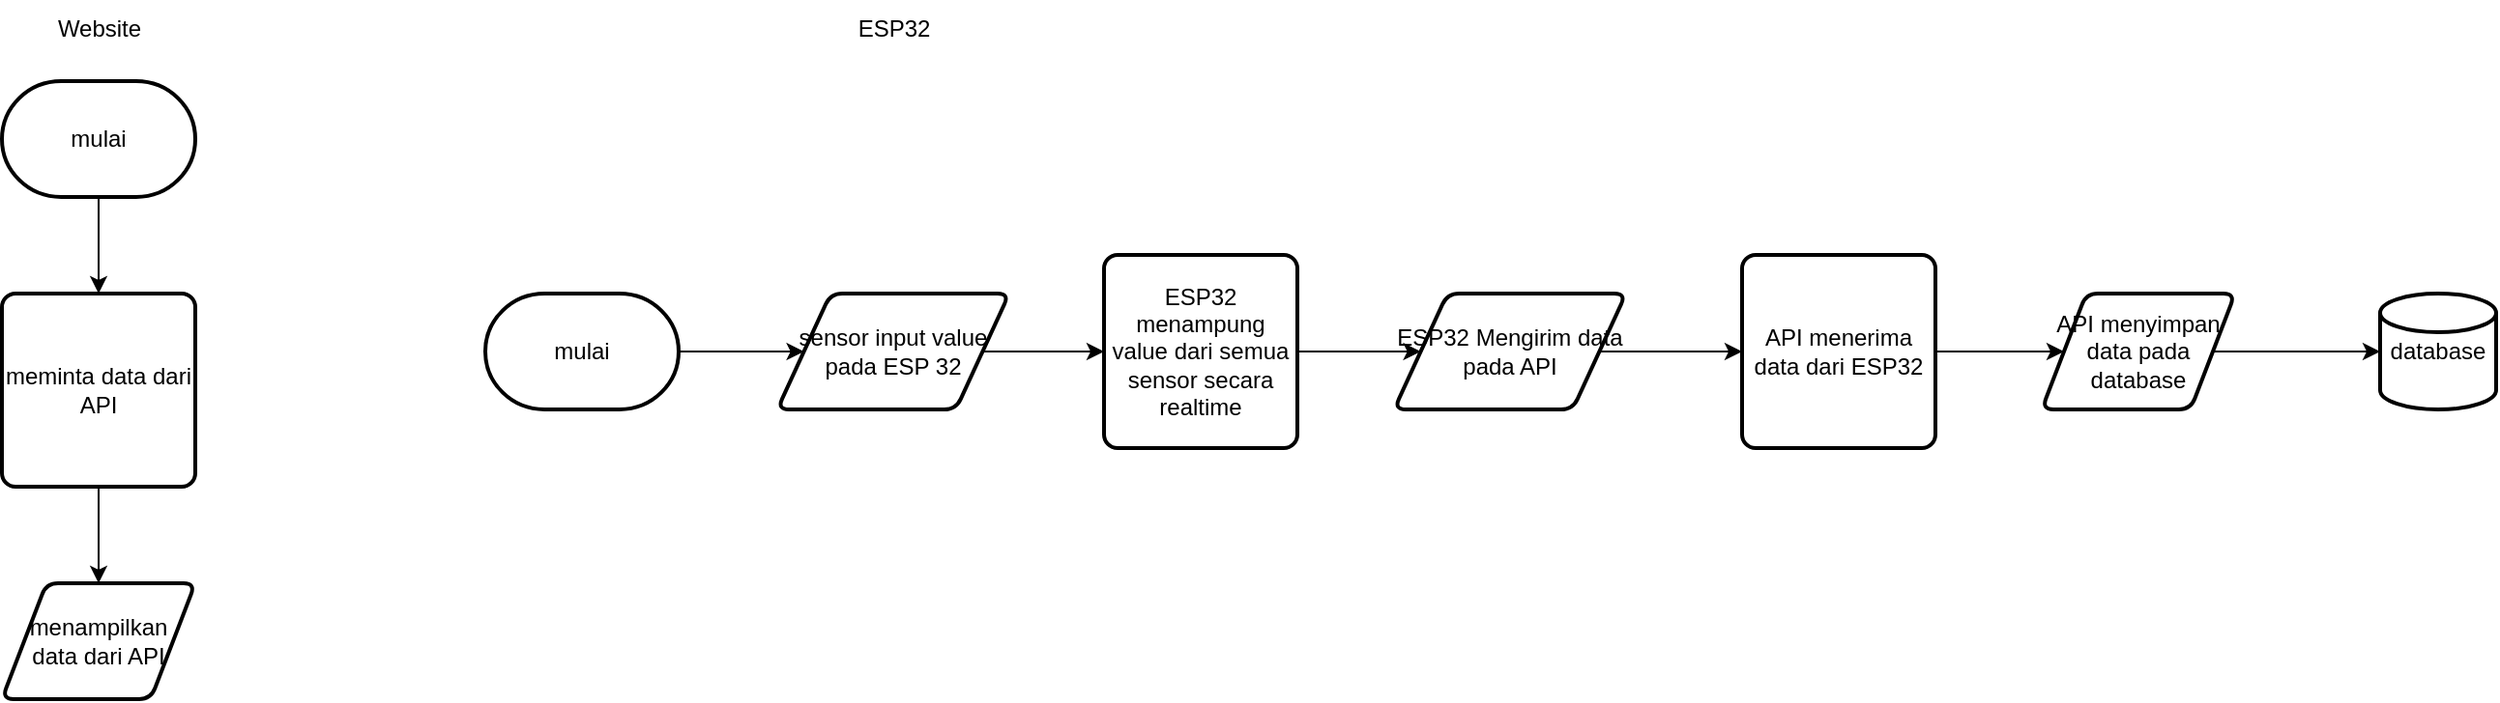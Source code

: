 <mxfile version="27.0.5">
  <diagram name="Page-1" id="GXaDdZx8iNm8Vv_GOmof">
    <mxGraphModel dx="1603" dy="865" grid="1" gridSize="10" guides="1" tooltips="1" connect="1" arrows="1" fold="1" page="1" pageScale="1" pageWidth="850" pageHeight="1100" math="0" shadow="0">
      <root>
        <mxCell id="0" />
        <mxCell id="1" parent="0" />
        <mxCell id="R9IZqL4KC7b1Og5raIiV-10" style="edgeStyle=orthogonalEdgeStyle;rounded=0;orthogonalLoop=1;jettySize=auto;html=1;" parent="1" source="R9IZqL4KC7b1Og5raIiV-1" target="R9IZqL4KC7b1Og5raIiV-7" edge="1">
          <mxGeometry relative="1" as="geometry" />
        </mxCell>
        <mxCell id="R9IZqL4KC7b1Og5raIiV-1" value="mulai" style="strokeWidth=2;html=1;shape=mxgraph.flowchart.terminator;whiteSpace=wrap;" parent="1" vertex="1">
          <mxGeometry x="420" y="190" width="100" height="60" as="geometry" />
        </mxCell>
        <mxCell id="R9IZqL4KC7b1Og5raIiV-12" style="edgeStyle=orthogonalEdgeStyle;rounded=0;orthogonalLoop=1;jettySize=auto;html=1;" parent="1" source="R9IZqL4KC7b1Og5raIiV-2" target="R9IZqL4KC7b1Og5raIiV-6" edge="1">
          <mxGeometry relative="1" as="geometry" />
        </mxCell>
        <mxCell id="R9IZqL4KC7b1Og5raIiV-2" value="ESP32 menampung value dari semua sensor secara realtime" style="rounded=1;whiteSpace=wrap;html=1;absoluteArcSize=1;arcSize=14;strokeWidth=2;" parent="1" vertex="1">
          <mxGeometry x="740" y="170" width="100" height="100" as="geometry" />
        </mxCell>
        <mxCell id="R9IZqL4KC7b1Og5raIiV-13" style="edgeStyle=orthogonalEdgeStyle;rounded=0;orthogonalLoop=1;jettySize=auto;html=1;entryX=0;entryY=0.5;entryDx=0;entryDy=0;" parent="1" source="R9IZqL4KC7b1Og5raIiV-6" target="R9IZqL4KC7b1Og5raIiV-8" edge="1">
          <mxGeometry relative="1" as="geometry" />
        </mxCell>
        <mxCell id="R9IZqL4KC7b1Og5raIiV-6" value="ESP32 Mengirim data pada API" style="shape=parallelogram;html=1;strokeWidth=2;perimeter=parallelogramPerimeter;whiteSpace=wrap;rounded=1;arcSize=12;size=0.23;" parent="1" vertex="1">
          <mxGeometry x="890" y="190" width="120" height="60" as="geometry" />
        </mxCell>
        <mxCell id="R9IZqL4KC7b1Og5raIiV-11" style="edgeStyle=orthogonalEdgeStyle;rounded=0;orthogonalLoop=1;jettySize=auto;html=1;" parent="1" source="R9IZqL4KC7b1Og5raIiV-7" target="R9IZqL4KC7b1Og5raIiV-2" edge="1">
          <mxGeometry relative="1" as="geometry" />
        </mxCell>
        <mxCell id="R9IZqL4KC7b1Og5raIiV-7" value="sensor input value pada ESP 32" style="shape=parallelogram;html=1;strokeWidth=2;perimeter=parallelogramPerimeter;whiteSpace=wrap;rounded=1;arcSize=12;size=0.23;" parent="1" vertex="1">
          <mxGeometry x="571" y="190" width="120" height="60" as="geometry" />
        </mxCell>
        <mxCell id="R9IZqL4KC7b1Og5raIiV-14" style="edgeStyle=orthogonalEdgeStyle;rounded=0;orthogonalLoop=1;jettySize=auto;html=1;" parent="1" source="R9IZqL4KC7b1Og5raIiV-8" target="R9IZqL4KC7b1Og5raIiV-9" edge="1">
          <mxGeometry relative="1" as="geometry" />
        </mxCell>
        <mxCell id="R9IZqL4KC7b1Og5raIiV-8" value="API menerima data dari ESP32" style="rounded=1;whiteSpace=wrap;html=1;absoluteArcSize=1;arcSize=14;strokeWidth=2;" parent="1" vertex="1">
          <mxGeometry x="1070" y="170" width="100" height="100" as="geometry" />
        </mxCell>
        <mxCell id="R9IZqL4KC7b1Og5raIiV-9" value="API menyimpan data pada database" style="shape=parallelogram;html=1;strokeWidth=2;perimeter=parallelogramPerimeter;whiteSpace=wrap;rounded=1;arcSize=12;size=0.23;" parent="1" vertex="1">
          <mxGeometry x="1225" y="190" width="100" height="60" as="geometry" />
        </mxCell>
        <mxCell id="R9IZqL4KC7b1Og5raIiV-23" value="database" style="strokeWidth=2;html=1;shape=mxgraph.flowchart.database;whiteSpace=wrap;" parent="1" vertex="1">
          <mxGeometry x="1400" y="190" width="60" height="60" as="geometry" />
        </mxCell>
        <mxCell id="R9IZqL4KC7b1Og5raIiV-28" style="edgeStyle=orthogonalEdgeStyle;rounded=0;orthogonalLoop=1;jettySize=auto;html=1;entryX=0.5;entryY=0;entryDx=0;entryDy=0;" parent="1" source="R9IZqL4KC7b1Og5raIiV-24" target="R9IZqL4KC7b1Og5raIiV-27" edge="1">
          <mxGeometry relative="1" as="geometry" />
        </mxCell>
        <mxCell id="R9IZqL4KC7b1Og5raIiV-24" value="mulai" style="strokeWidth=2;html=1;shape=mxgraph.flowchart.terminator;whiteSpace=wrap;" parent="1" vertex="1">
          <mxGeometry x="170" y="80" width="100" height="60" as="geometry" />
        </mxCell>
        <mxCell id="R9IZqL4KC7b1Og5raIiV-25" value="ESP32" style="text;html=1;align=center;verticalAlign=middle;resizable=0;points=[];autosize=1;strokeColor=none;fillColor=none;" parent="1" vertex="1">
          <mxGeometry x="601" y="38" width="60" height="30" as="geometry" />
        </mxCell>
        <mxCell id="R9IZqL4KC7b1Og5raIiV-26" value="Website" style="text;html=1;align=center;verticalAlign=middle;resizable=0;points=[];autosize=1;strokeColor=none;fillColor=none;" parent="1" vertex="1">
          <mxGeometry x="185" y="38" width="70" height="30" as="geometry" />
        </mxCell>
        <mxCell id="R9IZqL4KC7b1Og5raIiV-31" style="edgeStyle=orthogonalEdgeStyle;rounded=0;orthogonalLoop=1;jettySize=auto;html=1;entryX=0.5;entryY=0;entryDx=0;entryDy=0;" parent="1" source="R9IZqL4KC7b1Og5raIiV-27" target="R9IZqL4KC7b1Og5raIiV-30" edge="1">
          <mxGeometry relative="1" as="geometry" />
        </mxCell>
        <mxCell id="R9IZqL4KC7b1Og5raIiV-27" value="meminta data dari API" style="rounded=1;whiteSpace=wrap;html=1;absoluteArcSize=1;arcSize=14;strokeWidth=2;" parent="1" vertex="1">
          <mxGeometry x="170" y="190" width="100" height="100" as="geometry" />
        </mxCell>
        <mxCell id="R9IZqL4KC7b1Og5raIiV-30" value="menampilkan data dari API" style="shape=parallelogram;html=1;strokeWidth=2;perimeter=parallelogramPerimeter;whiteSpace=wrap;rounded=1;arcSize=12;size=0.23;" parent="1" vertex="1">
          <mxGeometry x="170" y="340" width="100" height="60" as="geometry" />
        </mxCell>
        <mxCell id="f21Y2Ris258re-fZ2mSR-1" style="edgeStyle=orthogonalEdgeStyle;rounded=0;orthogonalLoop=1;jettySize=auto;html=1;exitX=1;exitY=0.5;exitDx=0;exitDy=0;entryX=0;entryY=0.5;entryDx=0;entryDy=0;entryPerimeter=0;" edge="1" parent="1" source="R9IZqL4KC7b1Og5raIiV-9" target="R9IZqL4KC7b1Og5raIiV-23">
          <mxGeometry relative="1" as="geometry" />
        </mxCell>
      </root>
    </mxGraphModel>
  </diagram>
</mxfile>
